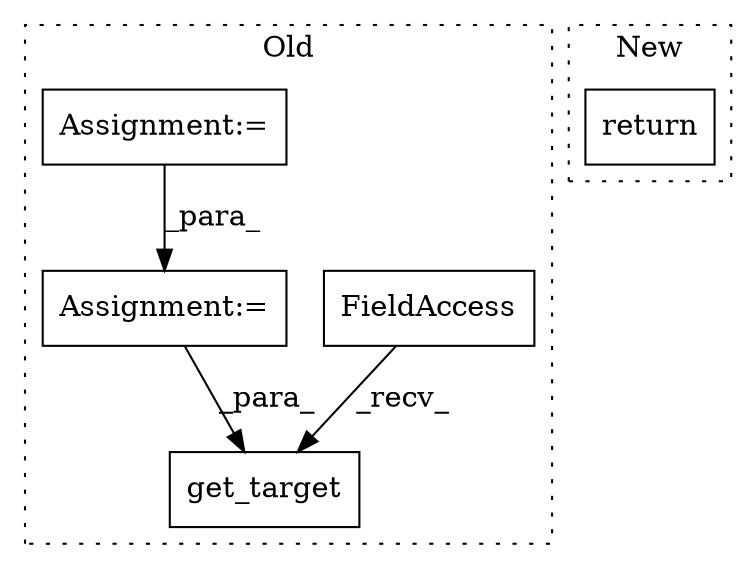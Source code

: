 digraph G {
subgraph cluster0 {
1 [label="get_target" a="32" s="2960,2975" l="11,1" shape="box"];
3 [label="Assignment:=" a="7" s="2884" l="1" shape="box"];
4 [label="FieldAccess" a="22" s="2942" l="17" shape="box"];
5 [label="Assignment:=" a="7" s="2699" l="7" shape="box"];
label = "Old";
style="dotted";
}
subgraph cluster1 {
2 [label="return" a="41" s="2597" l="7" shape="box"];
label = "New";
style="dotted";
}
3 -> 1 [label="_para_"];
4 -> 1 [label="_recv_"];
5 -> 3 [label="_para_"];
}